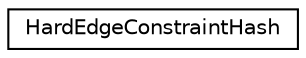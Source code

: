 digraph "Graphical Class Hierarchy"
{
 // INTERACTIVE_SVG=YES
 // LATEX_PDF_SIZE
  edge [fontname="Helvetica",fontsize="10",labelfontname="Helvetica",labelfontsize="10"];
  node [fontname="Helvetica",fontsize="10",shape=record];
  rankdir="LR";
  Node0 [label="HardEdgeConstraintHash",height=0.2,width=0.4,color="black", fillcolor="white", style="filled",URL="$structHardEdgeConstraintHash.html",tooltip=" "];
}
